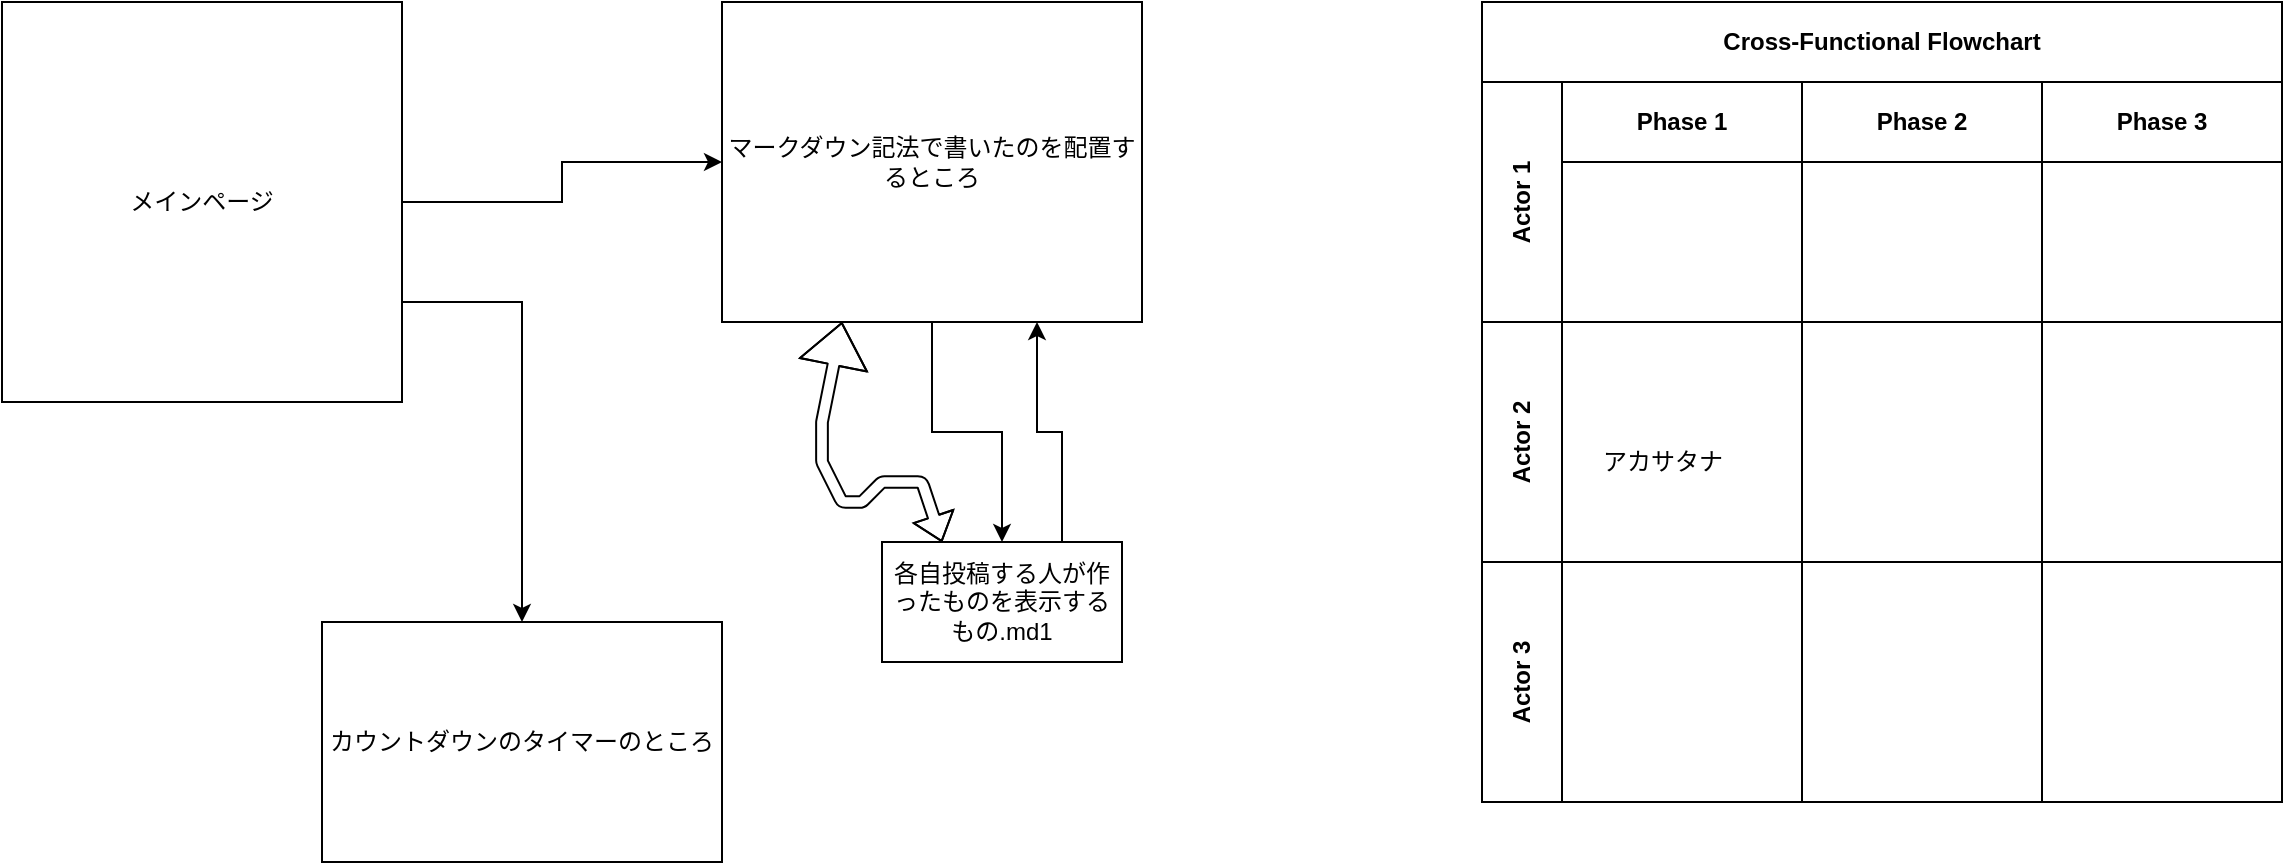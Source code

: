 <mxfile version="13.6.5">
    <diagram id="C4X-mJMYSyWtS9M9HeXF" name="ページ1">
        <mxGraphModel dx="693" dy="654" grid="1" gridSize="10" guides="1" tooltips="1" connect="1" arrows="1" fold="1" page="1" pageScale="1" pageWidth="827" pageHeight="1169" math="0" shadow="0">
            <root>
                <mxCell id="0"/>
                <mxCell id="1" parent="0"/>
                <mxCell id="3" style="edgeStyle=orthogonalEdgeStyle;rounded=0;orthogonalLoop=1;jettySize=auto;html=1;exitX=1;exitY=0.75;exitDx=0;exitDy=0;entryX=0.5;entryY=0;entryDx=0;entryDy=0;" edge="1" parent="1" source="2" target="4">
                    <mxGeometry relative="1" as="geometry">
                        <mxPoint x="400" y="420.0" as="targetPoint"/>
                    </mxGeometry>
                </mxCell>
                <mxCell id="6" style="edgeStyle=orthogonalEdgeStyle;rounded=0;orthogonalLoop=1;jettySize=auto;html=1;" edge="1" parent="1" source="2" target="5">
                    <mxGeometry relative="1" as="geometry"/>
                </mxCell>
                <mxCell id="2" value="メインページ" style="whiteSpace=wrap;html=1;aspect=fixed;" vertex="1" parent="1">
                    <mxGeometry x="150" y="150" width="200" height="200" as="geometry"/>
                </mxCell>
                <mxCell id="4" value="カウントダウンのタイマーのところ" style="rounded=0;whiteSpace=wrap;html=1;" vertex="1" parent="1">
                    <mxGeometry x="310" y="460" width="200" height="120" as="geometry"/>
                </mxCell>
                <mxCell id="8" style="edgeStyle=orthogonalEdgeStyle;rounded=0;orthogonalLoop=1;jettySize=auto;html=1;" edge="1" parent="1" source="5" target="7">
                    <mxGeometry relative="1" as="geometry"/>
                </mxCell>
                <mxCell id="5" value="マークダウン記法で書いたのを配置するところ" style="rounded=0;whiteSpace=wrap;html=1;" vertex="1" parent="1">
                    <mxGeometry x="510" y="150" width="210" height="160" as="geometry"/>
                </mxCell>
                <mxCell id="10" style="edgeStyle=orthogonalEdgeStyle;rounded=0;orthogonalLoop=1;jettySize=auto;html=1;exitX=0.75;exitY=0;exitDx=0;exitDy=0;entryX=0.75;entryY=1;entryDx=0;entryDy=0;" edge="1" parent="1" source="7" target="5">
                    <mxGeometry relative="1" as="geometry"/>
                </mxCell>
                <mxCell id="7" value="各自投稿する人が作ったものを表示するもの.md1" style="rounded=0;whiteSpace=wrap;html=1;" vertex="1" parent="1">
                    <mxGeometry x="590" y="420" width="120" height="60" as="geometry"/>
                </mxCell>
                <mxCell id="11" value="" style="shape=flexArrow;endArrow=classic;startArrow=classic;html=1;exitX=0.25;exitY=0;exitDx=0;exitDy=0;width=5.86;endSize=6.771;endWidth=27.279;startSize=3.969;startWidth=13.966;" edge="1" parent="1" source="7">
                    <mxGeometry width="50" height="50" relative="1" as="geometry">
                        <mxPoint x="520" y="360" as="sourcePoint"/>
                        <mxPoint x="570" y="310" as="targetPoint"/>
                        <Array as="points">
                            <mxPoint x="610" y="390"/>
                            <mxPoint x="590" y="390"/>
                            <mxPoint x="580" y="400"/>
                            <mxPoint x="570" y="400"/>
                            <mxPoint x="560" y="380"/>
                            <mxPoint x="560" y="360"/>
                        </Array>
                    </mxGeometry>
                </mxCell>
                <mxCell id="12" value="Cross-Functional Flowchart" style="shape=table;childLayout=tableLayout;rowLines=0;columnLines=0;startSize=40;html=1;whiteSpace=wrap;collapsible=0;recursiveResize=0;expand=0;pointerEvents=0;fontStyle=1;align=center;" vertex="1" parent="1">
                    <mxGeometry x="890" y="150" width="400" height="400" as="geometry"/>
                </mxCell>
                <mxCell id="13" value="Actor 1" style="swimlane;horizontal=0;points=[[0,0.5],[1,0.5]];portConstraint=eastwest;startSize=40;html=1;whiteSpace=wrap;collapsible=0;recursiveResize=0;expand=0;pointerEvents=0;fontStyle=1" vertex="1" parent="12">
                    <mxGeometry y="40" width="400" height="120" as="geometry"/>
                </mxCell>
                <mxCell id="14" value="Phase 1" style="swimlane;connectable=0;startSize=40;html=1;whiteSpace=wrap;collapsible=0;recursiveResize=0;expand=0;pointerEvents=0;" vertex="1" parent="13">
                    <mxGeometry x="40" width="120" height="120" as="geometry"/>
                </mxCell>
                <mxCell id="15" value="Phase 2" style="swimlane;connectable=0;startSize=40;html=1;whiteSpace=wrap;collapsible=0;recursiveResize=0;expand=0;pointerEvents=0;" vertex="1" parent="13">
                    <mxGeometry x="160" width="120" height="120" as="geometry"/>
                </mxCell>
                <mxCell id="16" value="Phase 3" style="swimlane;connectable=0;startSize=40;html=1;whiteSpace=wrap;collapsible=0;recursiveResize=0;expand=0;pointerEvents=0;" vertex="1" parent="13">
                    <mxGeometry x="280" width="120" height="120" as="geometry"/>
                </mxCell>
                <mxCell id="17" value="Actor 2" style="swimlane;horizontal=0;points=[[0,0.5],[1,0.5]];portConstraint=eastwest;startSize=40;html=1;whiteSpace=wrap;collapsible=0;recursiveResize=0;expand=0;pointerEvents=0;" vertex="1" parent="12">
                    <mxGeometry y="160" width="400" height="120" as="geometry"/>
                </mxCell>
                <mxCell id="18" value="" style="swimlane;connectable=0;startSize=0;html=1;whiteSpace=wrap;collapsible=0;recursiveResize=0;expand=0;pointerEvents=0;" vertex="1" parent="17">
                    <mxGeometry x="40" width="120" height="120" as="geometry"/>
                </mxCell>
                <mxCell id="19" value="" style="swimlane;connectable=0;startSize=0;html=1;whiteSpace=wrap;collapsible=0;recursiveResize=0;expand=0;pointerEvents=0;" vertex="1" parent="17">
                    <mxGeometry x="160" width="120" height="120" as="geometry"/>
                </mxCell>
                <mxCell id="20" value="" style="swimlane;connectable=0;startSize=0;html=1;whiteSpace=wrap;collapsible=0;recursiveResize=0;expand=0;pointerEvents=0;" vertex="1" parent="17">
                    <mxGeometry x="280" width="120" height="120" as="geometry"/>
                </mxCell>
                <mxCell id="21" value="Actor 3" style="swimlane;horizontal=0;points=[[0,0.5],[1,0.5]];portConstraint=eastwest;startSize=40;html=1;whiteSpace=wrap;collapsible=0;recursiveResize=0;expand=0;pointerEvents=0;" vertex="1" parent="12">
                    <mxGeometry y="280" width="400" height="120" as="geometry"/>
                </mxCell>
                <mxCell id="22" value="" style="swimlane;connectable=0;startSize=0;html=1;whiteSpace=wrap;collapsible=0;recursiveResize=0;expand=0;pointerEvents=0;" vertex="1" parent="21">
                    <mxGeometry x="40" width="120" height="120" as="geometry"/>
                </mxCell>
                <mxCell id="23" value="" style="swimlane;connectable=0;startSize=0;html=1;whiteSpace=wrap;collapsible=0;recursiveResize=0;expand=0;pointerEvents=0;" vertex="1" parent="21">
                    <mxGeometry x="160" width="120" height="120" as="geometry"/>
                </mxCell>
                <mxCell id="24" value="" style="swimlane;connectable=0;startSize=0;html=1;whiteSpace=wrap;collapsible=0;recursiveResize=0;expand=0;pointerEvents=0;" vertex="1" parent="21">
                    <mxGeometry x="280" width="120" height="120" as="geometry"/>
                </mxCell>
                <mxCell id="25" value="アカサタナ" style="text;html=1;align=center;verticalAlign=middle;resizable=0;points=[];autosize=1;" vertex="1" parent="1">
                    <mxGeometry x="940" y="370" width="80" height="20" as="geometry"/>
                </mxCell>
            </root>
        </mxGraphModel>
    </diagram>
</mxfile>